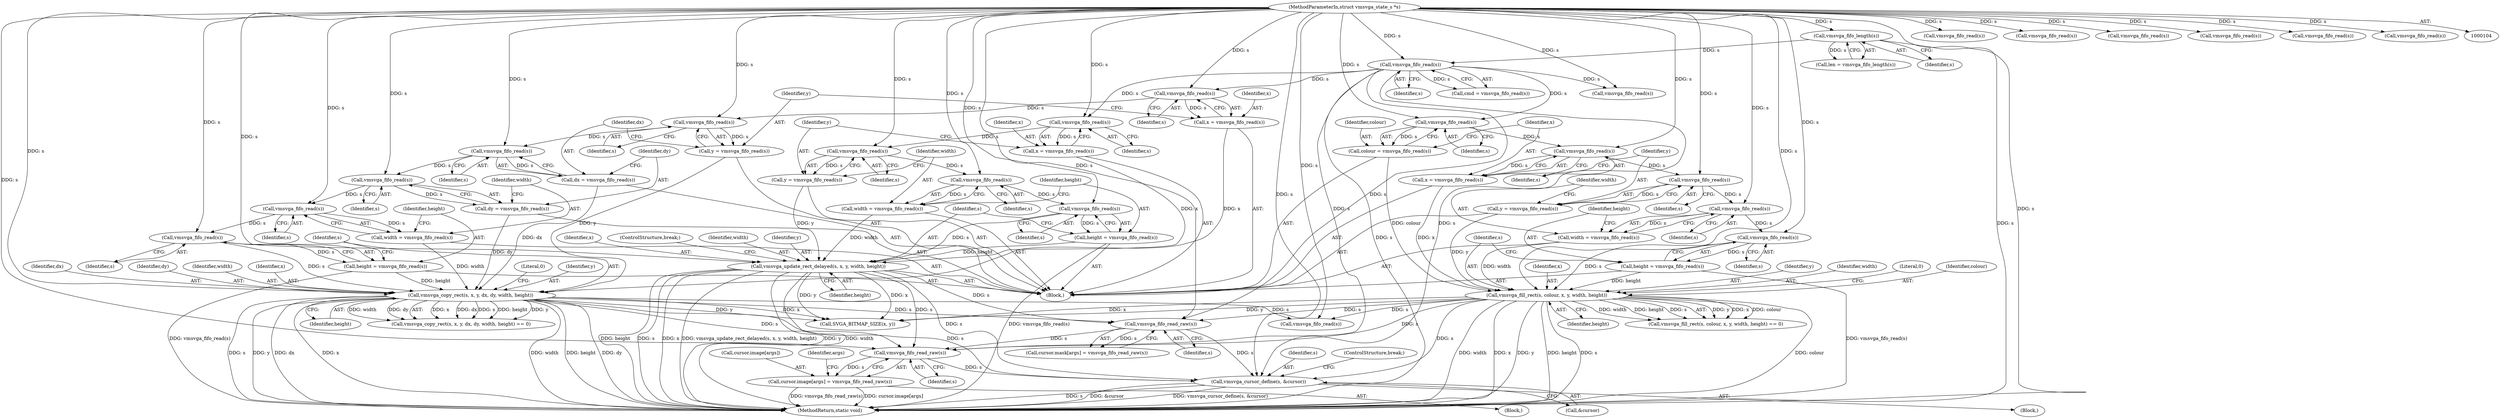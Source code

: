 digraph "0_qemu_167d97a3def77ee2dbf6e908b0ecbfe2103977db@API" {
"1000440" [label="(Call,vmsvga_fifo_read_raw(s))"];
"1000264" [label="(Call,vmsvga_copy_rect(s, x, y, dx, dy, width, height))"];
"1000260" [label="(Call,vmsvga_fifo_read(s))"];
"1000256" [label="(Call,vmsvga_fifo_read(s))"];
"1000252" [label="(Call,vmsvga_fifo_read(s))"];
"1000248" [label="(Call,vmsvga_fifo_read(s))"];
"1000244" [label="(Call,vmsvga_fifo_read(s))"];
"1000240" [label="(Call,vmsvga_fifo_read(s))"];
"1000145" [label="(Call,vmsvga_fifo_read(s))"];
"1000125" [label="(Call,vmsvga_fifo_length(s))"];
"1000105" [label="(MethodParameterIn,struct vmsvga_state_s *s)"];
"1000238" [label="(Call,x = vmsvga_fifo_read(s))"];
"1000242" [label="(Call,y = vmsvga_fifo_read(s))"];
"1000246" [label="(Call,dx = vmsvga_fifo_read(s))"];
"1000250" [label="(Call,dy = vmsvga_fifo_read(s))"];
"1000254" [label="(Call,width = vmsvga_fifo_read(s))"];
"1000258" [label="(Call,height = vmsvga_fifo_read(s))"];
"1000175" [label="(Call,vmsvga_update_rect_delayed(s, x, y, width, height))"];
"1000173" [label="(Call,vmsvga_fifo_read(s))"];
"1000169" [label="(Call,vmsvga_fifo_read(s))"];
"1000165" [label="(Call,vmsvga_fifo_read(s))"];
"1000161" [label="(Call,vmsvga_fifo_read(s))"];
"1000159" [label="(Call,x = vmsvga_fifo_read(s))"];
"1000163" [label="(Call,y = vmsvga_fifo_read(s))"];
"1000167" [label="(Call,width = vmsvga_fifo_read(s))"];
"1000171" [label="(Call,height = vmsvga_fifo_read(s))"];
"1000417" [label="(Call,vmsvga_fifo_read_raw(s))"];
"1000214" [label="(Call,vmsvga_fill_rect(s, colour, x, y, width, height))"];
"1000210" [label="(Call,vmsvga_fifo_read(s))"];
"1000206" [label="(Call,vmsvga_fifo_read(s))"];
"1000202" [label="(Call,vmsvga_fifo_read(s))"];
"1000198" [label="(Call,vmsvga_fifo_read(s))"];
"1000194" [label="(Call,vmsvga_fifo_read(s))"];
"1000192" [label="(Call,colour = vmsvga_fifo_read(s))"];
"1000196" [label="(Call,x = vmsvga_fifo_read(s))"];
"1000200" [label="(Call,y = vmsvga_fifo_read(s))"];
"1000204" [label="(Call,width = vmsvga_fifo_read(s))"];
"1000208" [label="(Call,height = vmsvga_fifo_read(s))"];
"1000434" [label="(Call,cursor.image[args] = vmsvga_fifo_read_raw(s))"];
"1000442" [label="(Call,vmsvga_cursor_define(s, &cursor))"];
"1000205" [label="(Identifier,width)"];
"1000195" [label="(Identifier,s)"];
"1000217" [label="(Identifier,x)"];
"1000440" [label="(Call,vmsvga_fifo_read_raw(s))"];
"1000169" [label="(Call,vmsvga_fifo_read(s))"];
"1000293" [label="(Call,vmsvga_fifo_read(s))"];
"1000218" [label="(Identifier,y)"];
"1000259" [label="(Identifier,height)"];
"1000240" [label="(Call,vmsvga_fifo_read(s))"];
"1000161" [label="(Call,vmsvga_fifo_read(s))"];
"1000219" [label="(Identifier,width)"];
"1000177" [label="(Identifier,x)"];
"1000305" [label="(Call,vmsvga_fifo_read(s))"];
"1000272" [label="(Literal,0)"];
"1000204" [label="(Call,width = vmsvga_fifo_read(s))"];
"1000248" [label="(Call,vmsvga_fifo_read(s))"];
"1000329" [label="(Call,vmsvga_fifo_read(s))"];
"1000207" [label="(Identifier,s)"];
"1000147" [label="(Block,)"];
"1000167" [label="(Call,width = vmsvga_fifo_read(s))"];
"1000251" [label="(Identifier,dy)"];
"1000172" [label="(Identifier,height)"];
"1000539" [label="(Call,vmsvga_fifo_read(s))"];
"1000254" [label="(Call,width = vmsvga_fifo_read(s))"];
"1000193" [label="(Identifier,colour)"];
"1000321" [label="(Call,vmsvga_fifo_read(s))"];
"1000176" [label="(Identifier,s)"];
"1000253" [label="(Identifier,s)"];
"1000441" [label="(Identifier,s)"];
"1000203" [label="(Identifier,s)"];
"1000211" [label="(Identifier,s)"];
"1000432" [label="(Identifier,args)"];
"1000171" [label="(Call,height = vmsvga_fifo_read(s))"];
"1000433" [label="(Block,)"];
"1000323" [label="(Call,vmsvga_fifo_read(s))"];
"1000162" [label="(Identifier,s)"];
"1000200" [label="(Call,y = vmsvga_fifo_read(s))"];
"1000444" [label="(Call,&cursor)"];
"1000299" [label="(Call,vmsvga_fifo_read(s))"];
"1000267" [label="(Identifier,y)"];
"1000250" [label="(Call,dy = vmsvga_fifo_read(s))"];
"1000160" [label="(Identifier,x)"];
"1000164" [label="(Identifier,y)"];
"1000238" [label="(Call,x = vmsvga_fifo_read(s))"];
"1000165" [label="(Call,vmsvga_fifo_read(s))"];
"1000221" [label="(Literal,0)"];
"1000199" [label="(Identifier,s)"];
"1000146" [label="(Identifier,s)"];
"1000255" [label="(Identifier,width)"];
"1000194" [label="(Call,vmsvga_fifo_read(s))"];
"1000417" [label="(Call,vmsvga_fifo_read_raw(s))"];
"1000197" [label="(Identifier,x)"];
"1000168" [label="(Identifier,width)"];
"1000268" [label="(Identifier,dx)"];
"1000443" [label="(Identifier,s)"];
"1000249" [label="(Identifier,s)"];
"1000446" [label="(ControlStructure,break;)"];
"1000170" [label="(Identifier,s)"];
"1000206" [label="(Call,vmsvga_fifo_read(s))"];
"1000159" [label="(Call,x = vmsvga_fifo_read(s))"];
"1000192" [label="(Call,colour = vmsvga_fifo_read(s))"];
"1000241" [label="(Identifier,s)"];
"1000257" [label="(Identifier,s)"];
"1000209" [label="(Identifier,height)"];
"1000265" [label="(Identifier,s)"];
"1000145" [label="(Call,vmsvga_fifo_read(s))"];
"1000563" [label="(MethodReturn,static void)"];
"1000252" [label="(Call,vmsvga_fifo_read(s))"];
"1000411" [label="(Call,cursor.mask[args] = vmsvga_fifo_read_raw(s))"];
"1000181" [label="(ControlStructure,break;)"];
"1000180" [label="(Identifier,height)"];
"1000244" [label="(Call,vmsvga_fifo_read(s))"];
"1000125" [label="(Call,vmsvga_fifo_length(s))"];
"1000243" [label="(Identifier,y)"];
"1000173" [label="(Call,vmsvga_fifo_read(s))"];
"1000215" [label="(Identifier,s)"];
"1000198" [label="(Call,vmsvga_fifo_read(s))"];
"1000105" [label="(MethodParameterIn,struct vmsvga_state_s *s)"];
"1000210" [label="(Call,vmsvga_fifo_read(s))"];
"1000126" [label="(Identifier,s)"];
"1000214" [label="(Call,vmsvga_fill_rect(s, colour, x, y, width, height))"];
"1000434" [label="(Call,cursor.image[args] = vmsvga_fifo_read_raw(s))"];
"1000220" [label="(Identifier,height)"];
"1000201" [label="(Identifier,y)"];
"1000269" [label="(Identifier,dy)"];
"1000260" [label="(Call,vmsvga_fifo_read(s))"];
"1000246" [label="(Call,dx = vmsvga_fifo_read(s))"];
"1000245" [label="(Identifier,s)"];
"1000261" [label="(Identifier,s)"];
"1000175" [label="(Call,vmsvga_update_rect_delayed(s, x, y, width, height))"];
"1000208" [label="(Call,height = vmsvga_fifo_read(s))"];
"1000256" [label="(Call,vmsvga_fifo_read(s))"];
"1000163" [label="(Call,y = vmsvga_fifo_read(s))"];
"1000196" [label="(Call,x = vmsvga_fifo_read(s))"];
"1000216" [label="(Identifier,colour)"];
"1000179" [label="(Identifier,width)"];
"1000271" [label="(Identifier,height)"];
"1000174" [label="(Identifier,s)"];
"1000166" [label="(Identifier,s)"];
"1000270" [label="(Identifier,width)"];
"1000202" [label="(Call,vmsvga_fifo_read(s))"];
"1000239" [label="(Identifier,x)"];
"1000178" [label="(Identifier,y)"];
"1000213" [label="(Call,vmsvga_fill_rect(s, colour, x, y, width, height) == 0)"];
"1000313" [label="(Call,vmsvga_fifo_read(s))"];
"1000405" [label="(Call,SVGA_BITMAP_SIZE(x, y))"];
"1000435" [label="(Call,cursor.image[args])"];
"1000442" [label="(Call,vmsvga_cursor_define(s, &cursor))"];
"1000242" [label="(Call,y = vmsvga_fifo_read(s))"];
"1000143" [label="(Call,cmd = vmsvga_fifo_read(s))"];
"1000264" [label="(Call,vmsvga_copy_rect(s, x, y, dx, dy, width, height))"];
"1000258" [label="(Call,height = vmsvga_fifo_read(s))"];
"1000247" [label="(Identifier,dx)"];
"1000266" [label="(Identifier,x)"];
"1000263" [label="(Call,vmsvga_copy_rect(s, x, y, dx, dy, width, height) == 0)"];
"1000123" [label="(Call,len = vmsvga_fifo_length(s))"];
"1000136" [label="(Block,)"];
"1000418" [label="(Identifier,s)"];
"1000440" -> "1000434"  [label="AST: "];
"1000440" -> "1000441"  [label="CFG: "];
"1000441" -> "1000440"  [label="AST: "];
"1000434" -> "1000440"  [label="CFG: "];
"1000440" -> "1000434"  [label="DDG: s"];
"1000264" -> "1000440"  [label="DDG: s"];
"1000175" -> "1000440"  [label="DDG: s"];
"1000417" -> "1000440"  [label="DDG: s"];
"1000145" -> "1000440"  [label="DDG: s"];
"1000214" -> "1000440"  [label="DDG: s"];
"1000105" -> "1000440"  [label="DDG: s"];
"1000440" -> "1000442"  [label="DDG: s"];
"1000264" -> "1000263"  [label="AST: "];
"1000264" -> "1000271"  [label="CFG: "];
"1000265" -> "1000264"  [label="AST: "];
"1000266" -> "1000264"  [label="AST: "];
"1000267" -> "1000264"  [label="AST: "];
"1000268" -> "1000264"  [label="AST: "];
"1000269" -> "1000264"  [label="AST: "];
"1000270" -> "1000264"  [label="AST: "];
"1000271" -> "1000264"  [label="AST: "];
"1000272" -> "1000264"  [label="CFG: "];
"1000264" -> "1000563"  [label="DDG: dy"];
"1000264" -> "1000563"  [label="DDG: s"];
"1000264" -> "1000563"  [label="DDG: y"];
"1000264" -> "1000563"  [label="DDG: dx"];
"1000264" -> "1000563"  [label="DDG: x"];
"1000264" -> "1000563"  [label="DDG: width"];
"1000264" -> "1000563"  [label="DDG: height"];
"1000264" -> "1000263"  [label="DDG: x"];
"1000264" -> "1000263"  [label="DDG: dx"];
"1000264" -> "1000263"  [label="DDG: s"];
"1000264" -> "1000263"  [label="DDG: height"];
"1000264" -> "1000263"  [label="DDG: y"];
"1000264" -> "1000263"  [label="DDG: width"];
"1000264" -> "1000263"  [label="DDG: dy"];
"1000260" -> "1000264"  [label="DDG: s"];
"1000105" -> "1000264"  [label="DDG: s"];
"1000238" -> "1000264"  [label="DDG: x"];
"1000242" -> "1000264"  [label="DDG: y"];
"1000246" -> "1000264"  [label="DDG: dx"];
"1000250" -> "1000264"  [label="DDG: dy"];
"1000254" -> "1000264"  [label="DDG: width"];
"1000258" -> "1000264"  [label="DDG: height"];
"1000264" -> "1000405"  [label="DDG: x"];
"1000264" -> "1000405"  [label="DDG: y"];
"1000264" -> "1000417"  [label="DDG: s"];
"1000264" -> "1000442"  [label="DDG: s"];
"1000264" -> "1000539"  [label="DDG: s"];
"1000260" -> "1000258"  [label="AST: "];
"1000260" -> "1000261"  [label="CFG: "];
"1000261" -> "1000260"  [label="AST: "];
"1000258" -> "1000260"  [label="CFG: "];
"1000260" -> "1000258"  [label="DDG: s"];
"1000256" -> "1000260"  [label="DDG: s"];
"1000105" -> "1000260"  [label="DDG: s"];
"1000256" -> "1000254"  [label="AST: "];
"1000256" -> "1000257"  [label="CFG: "];
"1000257" -> "1000256"  [label="AST: "];
"1000254" -> "1000256"  [label="CFG: "];
"1000256" -> "1000254"  [label="DDG: s"];
"1000252" -> "1000256"  [label="DDG: s"];
"1000105" -> "1000256"  [label="DDG: s"];
"1000252" -> "1000250"  [label="AST: "];
"1000252" -> "1000253"  [label="CFG: "];
"1000253" -> "1000252"  [label="AST: "];
"1000250" -> "1000252"  [label="CFG: "];
"1000252" -> "1000250"  [label="DDG: s"];
"1000248" -> "1000252"  [label="DDG: s"];
"1000105" -> "1000252"  [label="DDG: s"];
"1000248" -> "1000246"  [label="AST: "];
"1000248" -> "1000249"  [label="CFG: "];
"1000249" -> "1000248"  [label="AST: "];
"1000246" -> "1000248"  [label="CFG: "];
"1000248" -> "1000246"  [label="DDG: s"];
"1000244" -> "1000248"  [label="DDG: s"];
"1000105" -> "1000248"  [label="DDG: s"];
"1000244" -> "1000242"  [label="AST: "];
"1000244" -> "1000245"  [label="CFG: "];
"1000245" -> "1000244"  [label="AST: "];
"1000242" -> "1000244"  [label="CFG: "];
"1000244" -> "1000242"  [label="DDG: s"];
"1000240" -> "1000244"  [label="DDG: s"];
"1000105" -> "1000244"  [label="DDG: s"];
"1000240" -> "1000238"  [label="AST: "];
"1000240" -> "1000241"  [label="CFG: "];
"1000241" -> "1000240"  [label="AST: "];
"1000238" -> "1000240"  [label="CFG: "];
"1000240" -> "1000238"  [label="DDG: s"];
"1000145" -> "1000240"  [label="DDG: s"];
"1000105" -> "1000240"  [label="DDG: s"];
"1000145" -> "1000143"  [label="AST: "];
"1000145" -> "1000146"  [label="CFG: "];
"1000146" -> "1000145"  [label="AST: "];
"1000143" -> "1000145"  [label="CFG: "];
"1000145" -> "1000563"  [label="DDG: s"];
"1000145" -> "1000143"  [label="DDG: s"];
"1000125" -> "1000145"  [label="DDG: s"];
"1000105" -> "1000145"  [label="DDG: s"];
"1000145" -> "1000161"  [label="DDG: s"];
"1000145" -> "1000194"  [label="DDG: s"];
"1000145" -> "1000293"  [label="DDG: s"];
"1000145" -> "1000417"  [label="DDG: s"];
"1000145" -> "1000442"  [label="DDG: s"];
"1000125" -> "1000123"  [label="AST: "];
"1000125" -> "1000126"  [label="CFG: "];
"1000126" -> "1000125"  [label="AST: "];
"1000123" -> "1000125"  [label="CFG: "];
"1000125" -> "1000563"  [label="DDG: s"];
"1000125" -> "1000123"  [label="DDG: s"];
"1000105" -> "1000125"  [label="DDG: s"];
"1000105" -> "1000104"  [label="AST: "];
"1000105" -> "1000563"  [label="DDG: s"];
"1000105" -> "1000161"  [label="DDG: s"];
"1000105" -> "1000165"  [label="DDG: s"];
"1000105" -> "1000169"  [label="DDG: s"];
"1000105" -> "1000173"  [label="DDG: s"];
"1000105" -> "1000175"  [label="DDG: s"];
"1000105" -> "1000194"  [label="DDG: s"];
"1000105" -> "1000198"  [label="DDG: s"];
"1000105" -> "1000202"  [label="DDG: s"];
"1000105" -> "1000206"  [label="DDG: s"];
"1000105" -> "1000210"  [label="DDG: s"];
"1000105" -> "1000214"  [label="DDG: s"];
"1000105" -> "1000293"  [label="DDG: s"];
"1000105" -> "1000299"  [label="DDG: s"];
"1000105" -> "1000305"  [label="DDG: s"];
"1000105" -> "1000313"  [label="DDG: s"];
"1000105" -> "1000321"  [label="DDG: s"];
"1000105" -> "1000323"  [label="DDG: s"];
"1000105" -> "1000329"  [label="DDG: s"];
"1000105" -> "1000417"  [label="DDG: s"];
"1000105" -> "1000442"  [label="DDG: s"];
"1000105" -> "1000539"  [label="DDG: s"];
"1000238" -> "1000147"  [label="AST: "];
"1000239" -> "1000238"  [label="AST: "];
"1000243" -> "1000238"  [label="CFG: "];
"1000242" -> "1000147"  [label="AST: "];
"1000243" -> "1000242"  [label="AST: "];
"1000247" -> "1000242"  [label="CFG: "];
"1000246" -> "1000147"  [label="AST: "];
"1000247" -> "1000246"  [label="AST: "];
"1000251" -> "1000246"  [label="CFG: "];
"1000250" -> "1000147"  [label="AST: "];
"1000251" -> "1000250"  [label="AST: "];
"1000255" -> "1000250"  [label="CFG: "];
"1000254" -> "1000147"  [label="AST: "];
"1000255" -> "1000254"  [label="AST: "];
"1000259" -> "1000254"  [label="CFG: "];
"1000258" -> "1000147"  [label="AST: "];
"1000259" -> "1000258"  [label="AST: "];
"1000265" -> "1000258"  [label="CFG: "];
"1000258" -> "1000563"  [label="DDG: vmsvga_fifo_read(s)"];
"1000175" -> "1000147"  [label="AST: "];
"1000175" -> "1000180"  [label="CFG: "];
"1000176" -> "1000175"  [label="AST: "];
"1000177" -> "1000175"  [label="AST: "];
"1000178" -> "1000175"  [label="AST: "];
"1000179" -> "1000175"  [label="AST: "];
"1000180" -> "1000175"  [label="AST: "];
"1000181" -> "1000175"  [label="CFG: "];
"1000175" -> "1000563"  [label="DDG: y"];
"1000175" -> "1000563"  [label="DDG: width"];
"1000175" -> "1000563"  [label="DDG: height"];
"1000175" -> "1000563"  [label="DDG: s"];
"1000175" -> "1000563"  [label="DDG: x"];
"1000175" -> "1000563"  [label="DDG: vmsvga_update_rect_delayed(s, x, y, width, height)"];
"1000173" -> "1000175"  [label="DDG: s"];
"1000159" -> "1000175"  [label="DDG: x"];
"1000163" -> "1000175"  [label="DDG: y"];
"1000167" -> "1000175"  [label="DDG: width"];
"1000171" -> "1000175"  [label="DDG: height"];
"1000175" -> "1000405"  [label="DDG: x"];
"1000175" -> "1000405"  [label="DDG: y"];
"1000175" -> "1000417"  [label="DDG: s"];
"1000175" -> "1000442"  [label="DDG: s"];
"1000173" -> "1000171"  [label="AST: "];
"1000173" -> "1000174"  [label="CFG: "];
"1000174" -> "1000173"  [label="AST: "];
"1000171" -> "1000173"  [label="CFG: "];
"1000173" -> "1000171"  [label="DDG: s"];
"1000169" -> "1000173"  [label="DDG: s"];
"1000169" -> "1000167"  [label="AST: "];
"1000169" -> "1000170"  [label="CFG: "];
"1000170" -> "1000169"  [label="AST: "];
"1000167" -> "1000169"  [label="CFG: "];
"1000169" -> "1000167"  [label="DDG: s"];
"1000165" -> "1000169"  [label="DDG: s"];
"1000165" -> "1000163"  [label="AST: "];
"1000165" -> "1000166"  [label="CFG: "];
"1000166" -> "1000165"  [label="AST: "];
"1000163" -> "1000165"  [label="CFG: "];
"1000165" -> "1000163"  [label="DDG: s"];
"1000161" -> "1000165"  [label="DDG: s"];
"1000161" -> "1000159"  [label="AST: "];
"1000161" -> "1000162"  [label="CFG: "];
"1000162" -> "1000161"  [label="AST: "];
"1000159" -> "1000161"  [label="CFG: "];
"1000161" -> "1000159"  [label="DDG: s"];
"1000159" -> "1000147"  [label="AST: "];
"1000160" -> "1000159"  [label="AST: "];
"1000164" -> "1000159"  [label="CFG: "];
"1000163" -> "1000147"  [label="AST: "];
"1000164" -> "1000163"  [label="AST: "];
"1000168" -> "1000163"  [label="CFG: "];
"1000167" -> "1000147"  [label="AST: "];
"1000168" -> "1000167"  [label="AST: "];
"1000172" -> "1000167"  [label="CFG: "];
"1000171" -> "1000147"  [label="AST: "];
"1000172" -> "1000171"  [label="AST: "];
"1000176" -> "1000171"  [label="CFG: "];
"1000171" -> "1000563"  [label="DDG: vmsvga_fifo_read(s)"];
"1000417" -> "1000411"  [label="AST: "];
"1000417" -> "1000418"  [label="CFG: "];
"1000418" -> "1000417"  [label="AST: "];
"1000411" -> "1000417"  [label="CFG: "];
"1000417" -> "1000411"  [label="DDG: s"];
"1000214" -> "1000417"  [label="DDG: s"];
"1000417" -> "1000442"  [label="DDG: s"];
"1000214" -> "1000213"  [label="AST: "];
"1000214" -> "1000220"  [label="CFG: "];
"1000215" -> "1000214"  [label="AST: "];
"1000216" -> "1000214"  [label="AST: "];
"1000217" -> "1000214"  [label="AST: "];
"1000218" -> "1000214"  [label="AST: "];
"1000219" -> "1000214"  [label="AST: "];
"1000220" -> "1000214"  [label="AST: "];
"1000221" -> "1000214"  [label="CFG: "];
"1000214" -> "1000563"  [label="DDG: colour"];
"1000214" -> "1000563"  [label="DDG: width"];
"1000214" -> "1000563"  [label="DDG: x"];
"1000214" -> "1000563"  [label="DDG: y"];
"1000214" -> "1000563"  [label="DDG: height"];
"1000214" -> "1000563"  [label="DDG: s"];
"1000214" -> "1000213"  [label="DDG: y"];
"1000214" -> "1000213"  [label="DDG: x"];
"1000214" -> "1000213"  [label="DDG: colour"];
"1000214" -> "1000213"  [label="DDG: width"];
"1000214" -> "1000213"  [label="DDG: height"];
"1000214" -> "1000213"  [label="DDG: s"];
"1000210" -> "1000214"  [label="DDG: s"];
"1000192" -> "1000214"  [label="DDG: colour"];
"1000196" -> "1000214"  [label="DDG: x"];
"1000200" -> "1000214"  [label="DDG: y"];
"1000204" -> "1000214"  [label="DDG: width"];
"1000208" -> "1000214"  [label="DDG: height"];
"1000214" -> "1000405"  [label="DDG: x"];
"1000214" -> "1000405"  [label="DDG: y"];
"1000214" -> "1000442"  [label="DDG: s"];
"1000214" -> "1000539"  [label="DDG: s"];
"1000210" -> "1000208"  [label="AST: "];
"1000210" -> "1000211"  [label="CFG: "];
"1000211" -> "1000210"  [label="AST: "];
"1000208" -> "1000210"  [label="CFG: "];
"1000210" -> "1000208"  [label="DDG: s"];
"1000206" -> "1000210"  [label="DDG: s"];
"1000206" -> "1000204"  [label="AST: "];
"1000206" -> "1000207"  [label="CFG: "];
"1000207" -> "1000206"  [label="AST: "];
"1000204" -> "1000206"  [label="CFG: "];
"1000206" -> "1000204"  [label="DDG: s"];
"1000202" -> "1000206"  [label="DDG: s"];
"1000202" -> "1000200"  [label="AST: "];
"1000202" -> "1000203"  [label="CFG: "];
"1000203" -> "1000202"  [label="AST: "];
"1000200" -> "1000202"  [label="CFG: "];
"1000202" -> "1000200"  [label="DDG: s"];
"1000198" -> "1000202"  [label="DDG: s"];
"1000198" -> "1000196"  [label="AST: "];
"1000198" -> "1000199"  [label="CFG: "];
"1000199" -> "1000198"  [label="AST: "];
"1000196" -> "1000198"  [label="CFG: "];
"1000198" -> "1000196"  [label="DDG: s"];
"1000194" -> "1000198"  [label="DDG: s"];
"1000194" -> "1000192"  [label="AST: "];
"1000194" -> "1000195"  [label="CFG: "];
"1000195" -> "1000194"  [label="AST: "];
"1000192" -> "1000194"  [label="CFG: "];
"1000194" -> "1000192"  [label="DDG: s"];
"1000192" -> "1000147"  [label="AST: "];
"1000193" -> "1000192"  [label="AST: "];
"1000197" -> "1000192"  [label="CFG: "];
"1000196" -> "1000147"  [label="AST: "];
"1000197" -> "1000196"  [label="AST: "];
"1000201" -> "1000196"  [label="CFG: "];
"1000200" -> "1000147"  [label="AST: "];
"1000201" -> "1000200"  [label="AST: "];
"1000205" -> "1000200"  [label="CFG: "];
"1000204" -> "1000147"  [label="AST: "];
"1000205" -> "1000204"  [label="AST: "];
"1000209" -> "1000204"  [label="CFG: "];
"1000208" -> "1000147"  [label="AST: "];
"1000209" -> "1000208"  [label="AST: "];
"1000215" -> "1000208"  [label="CFG: "];
"1000208" -> "1000563"  [label="DDG: vmsvga_fifo_read(s)"];
"1000434" -> "1000433"  [label="AST: "];
"1000435" -> "1000434"  [label="AST: "];
"1000432" -> "1000434"  [label="CFG: "];
"1000434" -> "1000563"  [label="DDG: vmsvga_fifo_read_raw(s)"];
"1000434" -> "1000563"  [label="DDG: cursor.image[args]"];
"1000442" -> "1000136"  [label="AST: "];
"1000442" -> "1000444"  [label="CFG: "];
"1000443" -> "1000442"  [label="AST: "];
"1000444" -> "1000442"  [label="AST: "];
"1000446" -> "1000442"  [label="CFG: "];
"1000442" -> "1000563"  [label="DDG: vmsvga_cursor_define(s, &cursor)"];
"1000442" -> "1000563"  [label="DDG: s"];
"1000442" -> "1000563"  [label="DDG: &cursor"];
}
